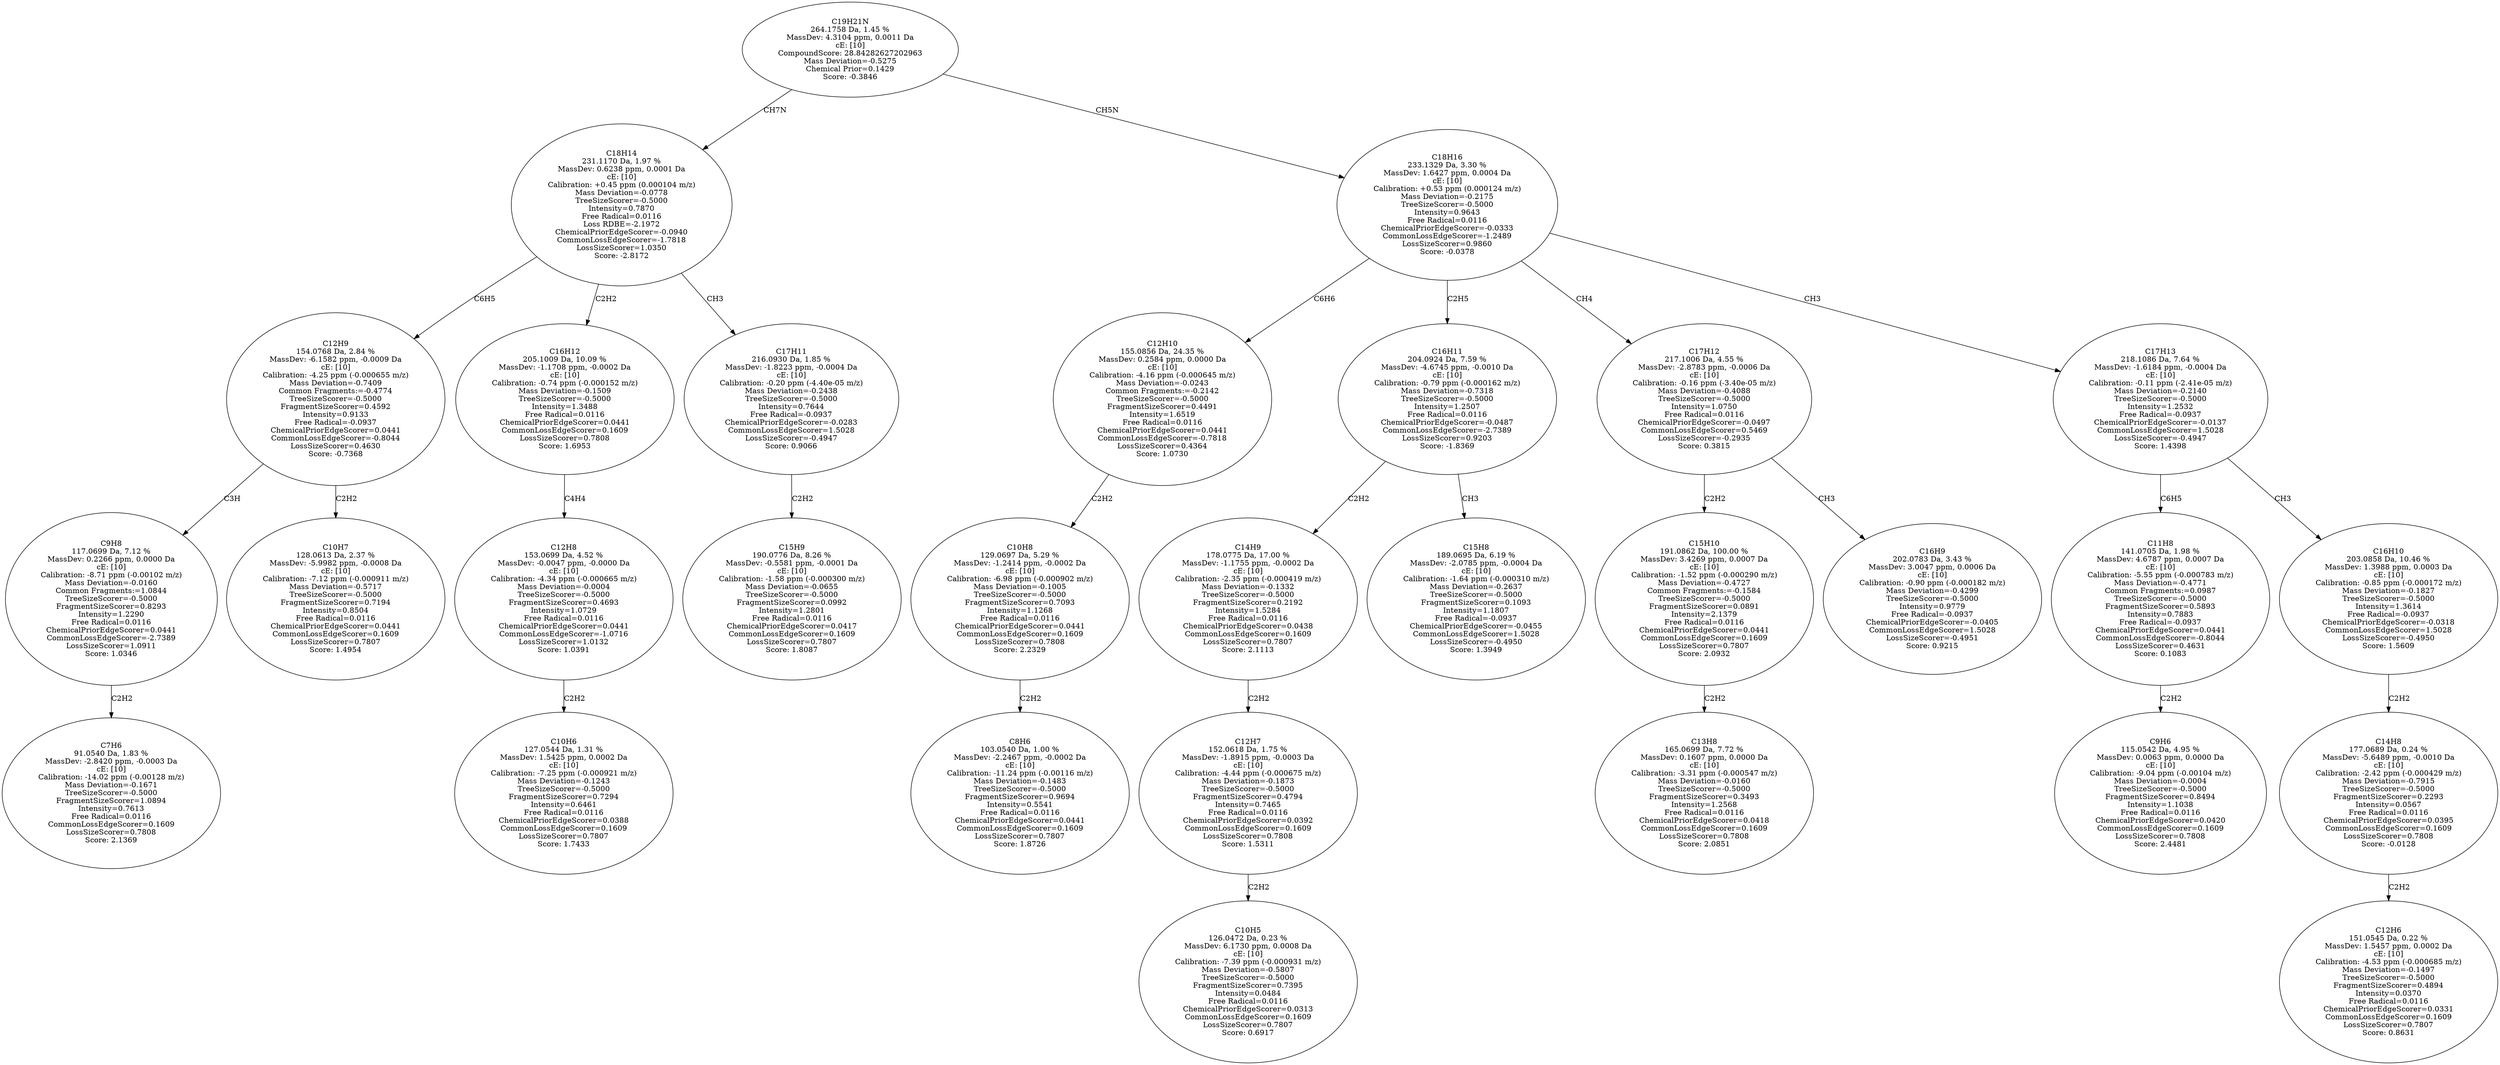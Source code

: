 strict digraph {
v1 [label="C7H6\n91.0540 Da, 1.83 %\nMassDev: -2.8420 ppm, -0.0003 Da\ncE: [10]\nCalibration: -14.02 ppm (-0.00128 m/z)\nMass Deviation=-0.1671\nTreeSizeScorer=-0.5000\nFragmentSizeScorer=1.0894\nIntensity=0.7613\nFree Radical=0.0116\nCommonLossEdgeScorer=0.1609\nLossSizeScorer=0.7808\nScore: 2.1369"];
v2 [label="C9H8\n117.0699 Da, 7.12 %\nMassDev: 0.2266 ppm, 0.0000 Da\ncE: [10]\nCalibration: -8.71 ppm (-0.00102 m/z)\nMass Deviation=-0.0160\nCommon Fragments:=1.0844\nTreeSizeScorer=-0.5000\nFragmentSizeScorer=0.8293\nIntensity=1.2290\nFree Radical=0.0116\nChemicalPriorEdgeScorer=0.0441\nCommonLossEdgeScorer=-2.7389\nLossSizeScorer=1.0911\nScore: 1.0346"];
v3 [label="C10H7\n128.0613 Da, 2.37 %\nMassDev: -5.9982 ppm, -0.0008 Da\ncE: [10]\nCalibration: -7.12 ppm (-0.000911 m/z)\nMass Deviation=-0.5717\nTreeSizeScorer=-0.5000\nFragmentSizeScorer=0.7194\nIntensity=0.8504\nFree Radical=0.0116\nChemicalPriorEdgeScorer=0.0441\nCommonLossEdgeScorer=0.1609\nLossSizeScorer=0.7807\nScore: 1.4954"];
v4 [label="C12H9\n154.0768 Da, 2.84 %\nMassDev: -6.1582 ppm, -0.0009 Da\ncE: [10]\nCalibration: -4.25 ppm (-0.000655 m/z)\nMass Deviation=-0.7409\nCommon Fragments:=-0.4774\nTreeSizeScorer=-0.5000\nFragmentSizeScorer=0.4592\nIntensity=0.9133\nFree Radical=-0.0937\nChemicalPriorEdgeScorer=0.0441\nCommonLossEdgeScorer=-0.8044\nLossSizeScorer=0.4630\nScore: -0.7368"];
v5 [label="C10H6\n127.0544 Da, 1.31 %\nMassDev: 1.5425 ppm, 0.0002 Da\ncE: [10]\nCalibration: -7.25 ppm (-0.000921 m/z)\nMass Deviation=-0.1243\nTreeSizeScorer=-0.5000\nFragmentSizeScorer=0.7294\nIntensity=0.6461\nFree Radical=0.0116\nChemicalPriorEdgeScorer=0.0388\nCommonLossEdgeScorer=0.1609\nLossSizeScorer=0.7807\nScore: 1.7433"];
v6 [label="C12H8\n153.0699 Da, 4.52 %\nMassDev: -0.0047 ppm, -0.0000 Da\ncE: [10]\nCalibration: -4.34 ppm (-0.000665 m/z)\nMass Deviation=-0.0004\nTreeSizeScorer=-0.5000\nFragmentSizeScorer=0.4693\nIntensity=1.0729\nFree Radical=0.0116\nChemicalPriorEdgeScorer=0.0441\nCommonLossEdgeScorer=-1.0716\nLossSizeScorer=1.0132\nScore: 1.0391"];
v7 [label="C16H12\n205.1009 Da, 10.09 %\nMassDev: -1.1708 ppm, -0.0002 Da\ncE: [10]\nCalibration: -0.74 ppm (-0.000152 m/z)\nMass Deviation=-0.1509\nTreeSizeScorer=-0.5000\nIntensity=1.3488\nFree Radical=0.0116\nChemicalPriorEdgeScorer=0.0441\nCommonLossEdgeScorer=0.1609\nLossSizeScorer=0.7808\nScore: 1.6953"];
v8 [label="C15H9\n190.0776 Da, 8.26 %\nMassDev: -0.5581 ppm, -0.0001 Da\ncE: [10]\nCalibration: -1.58 ppm (-0.000300 m/z)\nMass Deviation=-0.0655\nTreeSizeScorer=-0.5000\nFragmentSizeScorer=0.0992\nIntensity=1.2801\nFree Radical=0.0116\nChemicalPriorEdgeScorer=0.0417\nCommonLossEdgeScorer=0.1609\nLossSizeScorer=0.7807\nScore: 1.8087"];
v9 [label="C17H11\n216.0930 Da, 1.85 %\nMassDev: -1.8223 ppm, -0.0004 Da\ncE: [10]\nCalibration: -0.20 ppm (-4.40e-05 m/z)\nMass Deviation=-0.2438\nTreeSizeScorer=-0.5000\nIntensity=0.7644\nFree Radical=-0.0937\nChemicalPriorEdgeScorer=-0.0283\nCommonLossEdgeScorer=1.5028\nLossSizeScorer=-0.4947\nScore: 0.9066"];
v10 [label="C18H14\n231.1170 Da, 1.97 %\nMassDev: 0.6238 ppm, 0.0001 Da\ncE: [10]\nCalibration: +0.45 ppm (0.000104 m/z)\nMass Deviation=-0.0778\nTreeSizeScorer=-0.5000\nIntensity=0.7870\nFree Radical=0.0116\nLoss RDBE=-2.1972\nChemicalPriorEdgeScorer=-0.0940\nCommonLossEdgeScorer=-1.7818\nLossSizeScorer=1.0350\nScore: -2.8172"];
v11 [label="C8H6\n103.0540 Da, 1.00 %\nMassDev: -2.2467 ppm, -0.0002 Da\ncE: [10]\nCalibration: -11.24 ppm (-0.00116 m/z)\nMass Deviation=-0.1483\nTreeSizeScorer=-0.5000\nFragmentSizeScorer=0.9694\nIntensity=0.5541\nFree Radical=0.0116\nChemicalPriorEdgeScorer=0.0441\nCommonLossEdgeScorer=0.1609\nLossSizeScorer=0.7807\nScore: 1.8726"];
v12 [label="C10H8\n129.0697 Da, 5.29 %\nMassDev: -1.2414 ppm, -0.0002 Da\ncE: [10]\nCalibration: -6.98 ppm (-0.000902 m/z)\nMass Deviation=-0.1005\nTreeSizeScorer=-0.5000\nFragmentSizeScorer=0.7093\nIntensity=1.1268\nFree Radical=0.0116\nChemicalPriorEdgeScorer=0.0441\nCommonLossEdgeScorer=0.1609\nLossSizeScorer=0.7808\nScore: 2.2329"];
v13 [label="C12H10\n155.0856 Da, 24.35 %\nMassDev: 0.2584 ppm, 0.0000 Da\ncE: [10]\nCalibration: -4.16 ppm (-0.000645 m/z)\nMass Deviation=-0.0243\nCommon Fragments:=-0.2142\nTreeSizeScorer=-0.5000\nFragmentSizeScorer=0.4491\nIntensity=1.6519\nFree Radical=0.0116\nChemicalPriorEdgeScorer=0.0441\nCommonLossEdgeScorer=-0.7818\nLossSizeScorer=0.4364\nScore: 1.0730"];
v14 [label="C10H5\n126.0472 Da, 0.23 %\nMassDev: 6.1730 ppm, 0.0008 Da\ncE: [10]\nCalibration: -7.39 ppm (-0.000931 m/z)\nMass Deviation=-0.5807\nTreeSizeScorer=-0.5000\nFragmentSizeScorer=0.7395\nIntensity=0.0484\nFree Radical=0.0116\nChemicalPriorEdgeScorer=0.0313\nCommonLossEdgeScorer=0.1609\nLossSizeScorer=0.7807\nScore: 0.6917"];
v15 [label="C12H7\n152.0618 Da, 1.75 %\nMassDev: -1.8915 ppm, -0.0003 Da\ncE: [10]\nCalibration: -4.44 ppm (-0.000675 m/z)\nMass Deviation=-0.1873\nTreeSizeScorer=-0.5000\nFragmentSizeScorer=0.4794\nIntensity=0.7465\nFree Radical=0.0116\nChemicalPriorEdgeScorer=0.0392\nCommonLossEdgeScorer=0.1609\nLossSizeScorer=0.7808\nScore: 1.5311"];
v16 [label="C14H9\n178.0775 Da, 17.00 %\nMassDev: -1.1755 ppm, -0.0002 Da\ncE: [10]\nCalibration: -2.35 ppm (-0.000419 m/z)\nMass Deviation=-0.1332\nTreeSizeScorer=-0.5000\nFragmentSizeScorer=0.2192\nIntensity=1.5284\nFree Radical=0.0116\nChemicalPriorEdgeScorer=0.0438\nCommonLossEdgeScorer=0.1609\nLossSizeScorer=0.7807\nScore: 2.1113"];
v17 [label="C15H8\n189.0695 Da, 6.19 %\nMassDev: -2.0785 ppm, -0.0004 Da\ncE: [10]\nCalibration: -1.64 ppm (-0.000310 m/z)\nMass Deviation=-0.2637\nTreeSizeScorer=-0.5000\nFragmentSizeScorer=0.1093\nIntensity=1.1807\nFree Radical=-0.0937\nChemicalPriorEdgeScorer=-0.0455\nCommonLossEdgeScorer=1.5028\nLossSizeScorer=-0.4950\nScore: 1.3949"];
v18 [label="C16H11\n204.0924 Da, 7.59 %\nMassDev: -4.6745 ppm, -0.0010 Da\ncE: [10]\nCalibration: -0.79 ppm (-0.000162 m/z)\nMass Deviation=-0.7318\nTreeSizeScorer=-0.5000\nIntensity=1.2507\nFree Radical=0.0116\nChemicalPriorEdgeScorer=-0.0487\nCommonLossEdgeScorer=-2.7389\nLossSizeScorer=0.9203\nScore: -1.8369"];
v19 [label="C13H8\n165.0699 Da, 7.72 %\nMassDev: 0.1607 ppm, 0.0000 Da\ncE: [10]\nCalibration: -3.31 ppm (-0.000547 m/z)\nMass Deviation=-0.0160\nTreeSizeScorer=-0.5000\nFragmentSizeScorer=0.3493\nIntensity=1.2568\nFree Radical=0.0116\nChemicalPriorEdgeScorer=0.0418\nCommonLossEdgeScorer=0.1609\nLossSizeScorer=0.7808\nScore: 2.0851"];
v20 [label="C15H10\n191.0862 Da, 100.00 %\nMassDev: 3.4269 ppm, 0.0007 Da\ncE: [10]\nCalibration: -1.52 ppm (-0.000290 m/z)\nMass Deviation=-0.4727\nCommon Fragments:=-0.1584\nTreeSizeScorer=-0.5000\nFragmentSizeScorer=0.0891\nIntensity=2.1379\nFree Radical=0.0116\nChemicalPriorEdgeScorer=0.0441\nCommonLossEdgeScorer=0.1609\nLossSizeScorer=0.7807\nScore: 2.0932"];
v21 [label="C16H9\n202.0783 Da, 3.43 %\nMassDev: 3.0047 ppm, 0.0006 Da\ncE: [10]\nCalibration: -0.90 ppm (-0.000182 m/z)\nMass Deviation=-0.4299\nTreeSizeScorer=-0.5000\nIntensity=0.9779\nFree Radical=-0.0937\nChemicalPriorEdgeScorer=-0.0405\nCommonLossEdgeScorer=1.5028\nLossSizeScorer=-0.4951\nScore: 0.9215"];
v22 [label="C17H12\n217.1006 Da, 4.55 %\nMassDev: -2.8783 ppm, -0.0006 Da\ncE: [10]\nCalibration: -0.16 ppm (-3.40e-05 m/z)\nMass Deviation=-0.4088\nTreeSizeScorer=-0.5000\nIntensity=1.0750\nFree Radical=0.0116\nChemicalPriorEdgeScorer=-0.0497\nCommonLossEdgeScorer=0.5469\nLossSizeScorer=-0.2935\nScore: 0.3815"];
v23 [label="C9H6\n115.0542 Da, 4.95 %\nMassDev: 0.0063 ppm, 0.0000 Da\ncE: [10]\nCalibration: -9.04 ppm (-0.00104 m/z)\nMass Deviation=-0.0004\nTreeSizeScorer=-0.5000\nFragmentSizeScorer=0.8494\nIntensity=1.1038\nFree Radical=0.0116\nChemicalPriorEdgeScorer=0.0420\nCommonLossEdgeScorer=0.1609\nLossSizeScorer=0.7808\nScore: 2.4481"];
v24 [label="C11H8\n141.0705 Da, 1.98 %\nMassDev: 4.6787 ppm, 0.0007 Da\ncE: [10]\nCalibration: -5.55 ppm (-0.000783 m/z)\nMass Deviation=-0.4771\nCommon Fragments:=0.0987\nTreeSizeScorer=-0.5000\nFragmentSizeScorer=0.5893\nIntensity=0.7883\nFree Radical=-0.0937\nChemicalPriorEdgeScorer=0.0441\nCommonLossEdgeScorer=-0.8044\nLossSizeScorer=0.4631\nScore: 0.1083"];
v25 [label="C12H6\n151.0545 Da, 0.22 %\nMassDev: 1.5457 ppm, 0.0002 Da\ncE: [10]\nCalibration: -4.53 ppm (-0.000685 m/z)\nMass Deviation=-0.1497\nTreeSizeScorer=-0.5000\nFragmentSizeScorer=0.4894\nIntensity=0.0370\nFree Radical=0.0116\nChemicalPriorEdgeScorer=0.0331\nCommonLossEdgeScorer=0.1609\nLossSizeScorer=0.7807\nScore: 0.8631"];
v26 [label="C14H8\n177.0689 Da, 0.24 %\nMassDev: -5.6489 ppm, -0.0010 Da\ncE: [10]\nCalibration: -2.42 ppm (-0.000429 m/z)\nMass Deviation=-0.7915\nTreeSizeScorer=-0.5000\nFragmentSizeScorer=0.2293\nIntensity=0.0567\nFree Radical=0.0116\nChemicalPriorEdgeScorer=0.0395\nCommonLossEdgeScorer=0.1609\nLossSizeScorer=0.7808\nScore: -0.0128"];
v27 [label="C16H10\n203.0858 Da, 10.46 %\nMassDev: 1.3988 ppm, 0.0003 Da\ncE: [10]\nCalibration: -0.85 ppm (-0.000172 m/z)\nMass Deviation=-0.1827\nTreeSizeScorer=-0.5000\nIntensity=1.3614\nFree Radical=-0.0937\nChemicalPriorEdgeScorer=-0.0318\nCommonLossEdgeScorer=1.5028\nLossSizeScorer=-0.4950\nScore: 1.5609"];
v28 [label="C17H13\n218.1086 Da, 7.64 %\nMassDev: -1.6184 ppm, -0.0004 Da\ncE: [10]\nCalibration: -0.11 ppm (-2.41e-05 m/z)\nMass Deviation=-0.2140\nTreeSizeScorer=-0.5000\nIntensity=1.2532\nFree Radical=-0.0937\nChemicalPriorEdgeScorer=-0.0137\nCommonLossEdgeScorer=1.5028\nLossSizeScorer=-0.4947\nScore: 1.4398"];
v29 [label="C18H16\n233.1329 Da, 3.30 %\nMassDev: 1.6427 ppm, 0.0004 Da\ncE: [10]\nCalibration: +0.53 ppm (0.000124 m/z)\nMass Deviation=-0.2175\nTreeSizeScorer=-0.5000\nIntensity=0.9643\nFree Radical=0.0116\nChemicalPriorEdgeScorer=-0.0333\nCommonLossEdgeScorer=-1.2489\nLossSizeScorer=0.9860\nScore: -0.0378"];
v30 [label="C19H21N\n264.1758 Da, 1.45 %\nMassDev: 4.3104 ppm, 0.0011 Da\ncE: [10]\nCompoundScore: 28.84282627202963\nMass Deviation=-0.5275\nChemical Prior=0.1429\nScore: -0.3846"];
v2 -> v1 [label="C2H2"];
v4 -> v2 [label="C3H"];
v4 -> v3 [label="C2H2"];
v10 -> v4 [label="C6H5"];
v6 -> v5 [label="C2H2"];
v7 -> v6 [label="C4H4"];
v10 -> v7 [label="C2H2"];
v9 -> v8 [label="C2H2"];
v10 -> v9 [label="CH3"];
v30 -> v10 [label="CH7N"];
v12 -> v11 [label="C2H2"];
v13 -> v12 [label="C2H2"];
v29 -> v13 [label="C6H6"];
v15 -> v14 [label="C2H2"];
v16 -> v15 [label="C2H2"];
v18 -> v16 [label="C2H2"];
v18 -> v17 [label="CH3"];
v29 -> v18 [label="C2H5"];
v20 -> v19 [label="C2H2"];
v22 -> v20 [label="C2H2"];
v22 -> v21 [label="CH3"];
v29 -> v22 [label="CH4"];
v24 -> v23 [label="C2H2"];
v28 -> v24 [label="C6H5"];
v26 -> v25 [label="C2H2"];
v27 -> v26 [label="C2H2"];
v28 -> v27 [label="CH3"];
v29 -> v28 [label="CH3"];
v30 -> v29 [label="CH5N"];
}